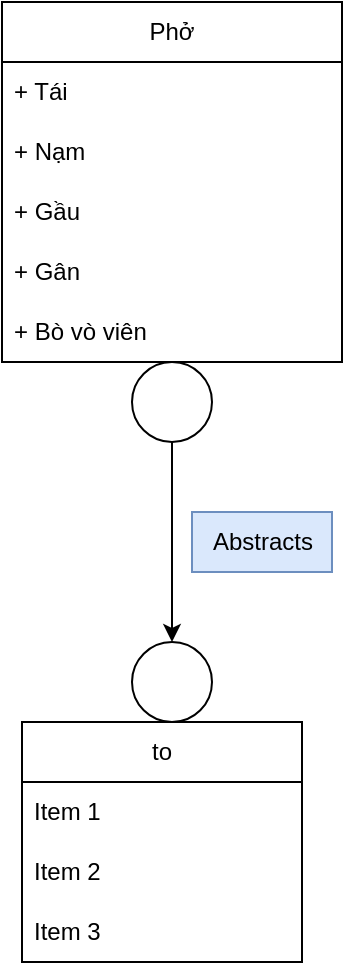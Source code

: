 <mxfile version="20.6.0" type="github"><diagram id="NZ-DEMXKqdgVOA8wV3H_" name="Page-1"><mxGraphModel dx="1038" dy="2817" grid="1" gridSize="10" guides="1" tooltips="1" connect="1" arrows="1" fold="1" page="1" pageScale="1" pageWidth="850" pageHeight="1100" math="0" shadow="0"><root><mxCell id="0"/><mxCell id="1" parent="0"/><mxCell id="rfe1KnwZd0xbUD9ociVm-2" value="Phở" style="swimlane;fontStyle=0;childLayout=stackLayout;horizontal=1;startSize=30;horizontalStack=0;resizeParent=1;resizeParentMax=0;resizeLast=0;collapsible=1;marginBottom=0;whiteSpace=wrap;html=1;" vertex="1" parent="1"><mxGeometry x="330" y="-1690" width="170" height="180" as="geometry"/></mxCell><mxCell id="rfe1KnwZd0xbUD9ociVm-3" value="+ Tái&lt;span style=&quot;white-space: pre;&quot;&gt;&#9;&lt;/span&gt;" style="text;strokeColor=none;fillColor=none;align=left;verticalAlign=middle;spacingLeft=4;spacingRight=4;overflow=hidden;points=[[0,0.5],[1,0.5]];portConstraint=eastwest;rotatable=0;whiteSpace=wrap;html=1;" vertex="1" parent="rfe1KnwZd0xbUD9ociVm-2"><mxGeometry y="30" width="170" height="30" as="geometry"/></mxCell><mxCell id="rfe1KnwZd0xbUD9ociVm-4" value="+ Nạm&lt;br&gt;" style="text;strokeColor=none;fillColor=none;align=left;verticalAlign=middle;spacingLeft=4;spacingRight=4;overflow=hidden;points=[[0,0.5],[1,0.5]];portConstraint=eastwest;rotatable=0;whiteSpace=wrap;html=1;" vertex="1" parent="rfe1KnwZd0xbUD9ociVm-2"><mxGeometry y="60" width="170" height="30" as="geometry"/></mxCell><mxCell id="rfe1KnwZd0xbUD9ociVm-5" value="+ Gầu" style="text;strokeColor=none;fillColor=none;align=left;verticalAlign=middle;spacingLeft=4;spacingRight=4;overflow=hidden;points=[[0,0.5],[1,0.5]];portConstraint=eastwest;rotatable=0;whiteSpace=wrap;html=1;" vertex="1" parent="rfe1KnwZd0xbUD9ociVm-2"><mxGeometry y="90" width="170" height="30" as="geometry"/></mxCell><mxCell id="rfe1KnwZd0xbUD9ociVm-50" value="+ Gân" style="text;strokeColor=none;fillColor=none;align=left;verticalAlign=middle;spacingLeft=4;spacingRight=4;overflow=hidden;points=[[0,0.5],[1,0.5]];portConstraint=eastwest;rotatable=0;whiteSpace=wrap;html=1;" vertex="1" parent="rfe1KnwZd0xbUD9ociVm-2"><mxGeometry y="120" width="170" height="30" as="geometry"/></mxCell><mxCell id="rfe1KnwZd0xbUD9ociVm-52" value="+ Bò vò viên" style="text;strokeColor=none;fillColor=none;align=left;verticalAlign=middle;spacingLeft=4;spacingRight=4;overflow=hidden;points=[[0,0.5],[1,0.5]];portConstraint=eastwest;rotatable=0;whiteSpace=wrap;html=1;" vertex="1" parent="rfe1KnwZd0xbUD9ociVm-2"><mxGeometry y="150" width="170" height="30" as="geometry"/></mxCell><mxCell id="rfe1KnwZd0xbUD9ociVm-57" style="edgeStyle=orthogonalEdgeStyle;rounded=0;orthogonalLoop=1;jettySize=auto;html=1;" edge="1" parent="1" source="rfe1KnwZd0xbUD9ociVm-55" target="rfe1KnwZd0xbUD9ociVm-56"><mxGeometry relative="1" as="geometry"/></mxCell><mxCell id="rfe1KnwZd0xbUD9ociVm-55" value="" style="ellipse;whiteSpace=wrap;html=1;" vertex="1" parent="1"><mxGeometry x="395" y="-1510" width="40" height="40" as="geometry"/></mxCell><mxCell id="rfe1KnwZd0xbUD9ociVm-56" value="" style="ellipse;whiteSpace=wrap;html=1;" vertex="1" parent="1"><mxGeometry x="395" y="-1370" width="40" height="40" as="geometry"/></mxCell><mxCell id="rfe1KnwZd0xbUD9ociVm-58" value="to" style="swimlane;fontStyle=0;childLayout=stackLayout;horizontal=1;startSize=30;horizontalStack=0;resizeParent=1;resizeParentMax=0;resizeLast=0;collapsible=1;marginBottom=0;whiteSpace=wrap;html=1;" vertex="1" parent="1"><mxGeometry x="340" y="-1330" width="140" height="120" as="geometry"/></mxCell><mxCell id="rfe1KnwZd0xbUD9ociVm-59" value="Item 1" style="text;strokeColor=none;fillColor=none;align=left;verticalAlign=middle;spacingLeft=4;spacingRight=4;overflow=hidden;points=[[0,0.5],[1,0.5]];portConstraint=eastwest;rotatable=0;whiteSpace=wrap;html=1;" vertex="1" parent="rfe1KnwZd0xbUD9ociVm-58"><mxGeometry y="30" width="140" height="30" as="geometry"/></mxCell><mxCell id="rfe1KnwZd0xbUD9ociVm-60" value="Item 2" style="text;strokeColor=none;fillColor=none;align=left;verticalAlign=middle;spacingLeft=4;spacingRight=4;overflow=hidden;points=[[0,0.5],[1,0.5]];portConstraint=eastwest;rotatable=0;whiteSpace=wrap;html=1;" vertex="1" parent="rfe1KnwZd0xbUD9ociVm-58"><mxGeometry y="60" width="140" height="30" as="geometry"/></mxCell><mxCell id="rfe1KnwZd0xbUD9ociVm-61" value="Item 3" style="text;strokeColor=none;fillColor=none;align=left;verticalAlign=middle;spacingLeft=4;spacingRight=4;overflow=hidden;points=[[0,0.5],[1,0.5]];portConstraint=eastwest;rotatable=0;whiteSpace=wrap;html=1;" vertex="1" parent="rfe1KnwZd0xbUD9ociVm-58"><mxGeometry y="90" width="140" height="30" as="geometry"/></mxCell><mxCell id="rfe1KnwZd0xbUD9ociVm-63" value="Abstracts" style="text;html=1;align=center;verticalAlign=middle;resizable=0;points=[];autosize=1;strokeColor=#6c8ebf;fillColor=#dae8fc;" vertex="1" parent="1"><mxGeometry x="425" y="-1435" width="70" height="30" as="geometry"/></mxCell></root></mxGraphModel></diagram></mxfile>